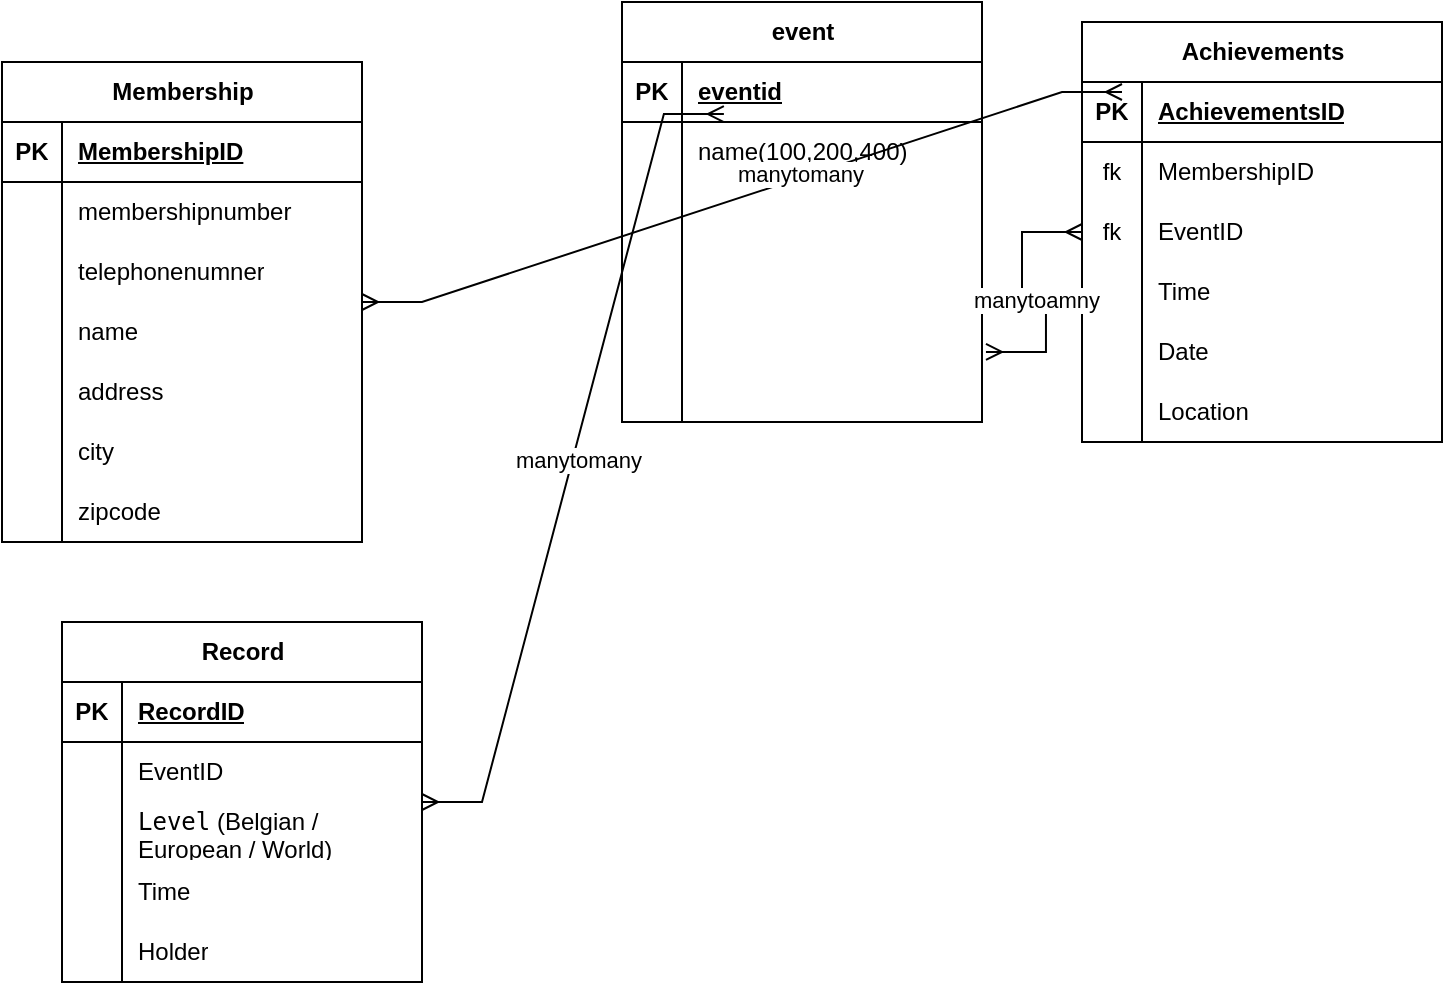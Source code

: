 <mxfile version="28.0.6">
  <diagram name="Page-1" id="AQiXLHSLy7hVD2GIGEuq">
    <mxGraphModel dx="1018" dy="687" grid="1" gridSize="10" guides="1" tooltips="1" connect="1" arrows="1" fold="1" page="1" pageScale="1" pageWidth="827" pageHeight="1169" math="0" shadow="0">
      <root>
        <mxCell id="0" />
        <mxCell id="1" parent="0" />
        <mxCell id="Ji1Gq15rOhEKCbZd07ki-1" value="Membership" style="shape=table;startSize=30;container=1;collapsible=1;childLayout=tableLayout;fixedRows=1;rowLines=0;fontStyle=1;align=center;resizeLast=1;html=1;" vertex="1" parent="1">
          <mxGeometry x="180" y="230" width="180" height="240" as="geometry" />
        </mxCell>
        <mxCell id="Ji1Gq15rOhEKCbZd07ki-2" value="" style="shape=tableRow;horizontal=0;startSize=0;swimlaneHead=0;swimlaneBody=0;fillColor=none;collapsible=0;dropTarget=0;points=[[0,0.5],[1,0.5]];portConstraint=eastwest;top=0;left=0;right=0;bottom=1;" vertex="1" parent="Ji1Gq15rOhEKCbZd07ki-1">
          <mxGeometry y="30" width="180" height="30" as="geometry" />
        </mxCell>
        <mxCell id="Ji1Gq15rOhEKCbZd07ki-3" value="PK" style="shape=partialRectangle;connectable=0;fillColor=none;top=0;left=0;bottom=0;right=0;fontStyle=1;overflow=hidden;whiteSpace=wrap;html=1;" vertex="1" parent="Ji1Gq15rOhEKCbZd07ki-2">
          <mxGeometry width="30" height="30" as="geometry">
            <mxRectangle width="30" height="30" as="alternateBounds" />
          </mxGeometry>
        </mxCell>
        <mxCell id="Ji1Gq15rOhEKCbZd07ki-4" value="MembershipID" style="shape=partialRectangle;connectable=0;fillColor=none;top=0;left=0;bottom=0;right=0;align=left;spacingLeft=6;fontStyle=5;overflow=hidden;whiteSpace=wrap;html=1;" vertex="1" parent="Ji1Gq15rOhEKCbZd07ki-2">
          <mxGeometry x="30" width="150" height="30" as="geometry">
            <mxRectangle width="150" height="30" as="alternateBounds" />
          </mxGeometry>
        </mxCell>
        <mxCell id="Ji1Gq15rOhEKCbZd07ki-5" value="" style="shape=tableRow;horizontal=0;startSize=0;swimlaneHead=0;swimlaneBody=0;fillColor=none;collapsible=0;dropTarget=0;points=[[0,0.5],[1,0.5]];portConstraint=eastwest;top=0;left=0;right=0;bottom=0;" vertex="1" parent="Ji1Gq15rOhEKCbZd07ki-1">
          <mxGeometry y="60" width="180" height="30" as="geometry" />
        </mxCell>
        <mxCell id="Ji1Gq15rOhEKCbZd07ki-6" value="" style="shape=partialRectangle;connectable=0;fillColor=none;top=0;left=0;bottom=0;right=0;editable=1;overflow=hidden;whiteSpace=wrap;html=1;" vertex="1" parent="Ji1Gq15rOhEKCbZd07ki-5">
          <mxGeometry width="30" height="30" as="geometry">
            <mxRectangle width="30" height="30" as="alternateBounds" />
          </mxGeometry>
        </mxCell>
        <mxCell id="Ji1Gq15rOhEKCbZd07ki-7" value="membershipnumber" style="shape=partialRectangle;connectable=0;fillColor=none;top=0;left=0;bottom=0;right=0;align=left;spacingLeft=6;overflow=hidden;whiteSpace=wrap;html=1;" vertex="1" parent="Ji1Gq15rOhEKCbZd07ki-5">
          <mxGeometry x="30" width="150" height="30" as="geometry">
            <mxRectangle width="150" height="30" as="alternateBounds" />
          </mxGeometry>
        </mxCell>
        <mxCell id="Ji1Gq15rOhEKCbZd07ki-17" style="shape=tableRow;horizontal=0;startSize=0;swimlaneHead=0;swimlaneBody=0;fillColor=none;collapsible=0;dropTarget=0;points=[[0,0.5],[1,0.5]];portConstraint=eastwest;top=0;left=0;right=0;bottom=0;" vertex="1" parent="Ji1Gq15rOhEKCbZd07ki-1">
          <mxGeometry y="90" width="180" height="30" as="geometry" />
        </mxCell>
        <mxCell id="Ji1Gq15rOhEKCbZd07ki-18" style="shape=partialRectangle;connectable=0;fillColor=none;top=0;left=0;bottom=0;right=0;editable=1;overflow=hidden;whiteSpace=wrap;html=1;" vertex="1" parent="Ji1Gq15rOhEKCbZd07ki-17">
          <mxGeometry width="30" height="30" as="geometry">
            <mxRectangle width="30" height="30" as="alternateBounds" />
          </mxGeometry>
        </mxCell>
        <mxCell id="Ji1Gq15rOhEKCbZd07ki-19" value="telephonenumner" style="shape=partialRectangle;connectable=0;fillColor=none;top=0;left=0;bottom=0;right=0;align=left;spacingLeft=6;overflow=hidden;whiteSpace=wrap;html=1;" vertex="1" parent="Ji1Gq15rOhEKCbZd07ki-17">
          <mxGeometry x="30" width="150" height="30" as="geometry">
            <mxRectangle width="150" height="30" as="alternateBounds" />
          </mxGeometry>
        </mxCell>
        <mxCell id="Ji1Gq15rOhEKCbZd07ki-8" value="" style="shape=tableRow;horizontal=0;startSize=0;swimlaneHead=0;swimlaneBody=0;fillColor=none;collapsible=0;dropTarget=0;points=[[0,0.5],[1,0.5]];portConstraint=eastwest;top=0;left=0;right=0;bottom=0;" vertex="1" parent="Ji1Gq15rOhEKCbZd07ki-1">
          <mxGeometry y="120" width="180" height="30" as="geometry" />
        </mxCell>
        <mxCell id="Ji1Gq15rOhEKCbZd07ki-9" value="" style="shape=partialRectangle;connectable=0;fillColor=none;top=0;left=0;bottom=0;right=0;editable=1;overflow=hidden;whiteSpace=wrap;html=1;" vertex="1" parent="Ji1Gq15rOhEKCbZd07ki-8">
          <mxGeometry width="30" height="30" as="geometry">
            <mxRectangle width="30" height="30" as="alternateBounds" />
          </mxGeometry>
        </mxCell>
        <mxCell id="Ji1Gq15rOhEKCbZd07ki-10" value="name" style="shape=partialRectangle;connectable=0;fillColor=none;top=0;left=0;bottom=0;right=0;align=left;spacingLeft=6;overflow=hidden;whiteSpace=wrap;html=1;" vertex="1" parent="Ji1Gq15rOhEKCbZd07ki-8">
          <mxGeometry x="30" width="150" height="30" as="geometry">
            <mxRectangle width="150" height="30" as="alternateBounds" />
          </mxGeometry>
        </mxCell>
        <mxCell id="Ji1Gq15rOhEKCbZd07ki-11" value="" style="shape=tableRow;horizontal=0;startSize=0;swimlaneHead=0;swimlaneBody=0;fillColor=none;collapsible=0;dropTarget=0;points=[[0,0.5],[1,0.5]];portConstraint=eastwest;top=0;left=0;right=0;bottom=0;" vertex="1" parent="Ji1Gq15rOhEKCbZd07ki-1">
          <mxGeometry y="150" width="180" height="30" as="geometry" />
        </mxCell>
        <mxCell id="Ji1Gq15rOhEKCbZd07ki-12" value="" style="shape=partialRectangle;connectable=0;fillColor=none;top=0;left=0;bottom=0;right=0;editable=1;overflow=hidden;whiteSpace=wrap;html=1;" vertex="1" parent="Ji1Gq15rOhEKCbZd07ki-11">
          <mxGeometry width="30" height="30" as="geometry">
            <mxRectangle width="30" height="30" as="alternateBounds" />
          </mxGeometry>
        </mxCell>
        <mxCell id="Ji1Gq15rOhEKCbZd07ki-13" value="address" style="shape=partialRectangle;connectable=0;fillColor=none;top=0;left=0;bottom=0;right=0;align=left;spacingLeft=6;overflow=hidden;whiteSpace=wrap;html=1;" vertex="1" parent="Ji1Gq15rOhEKCbZd07ki-11">
          <mxGeometry x="30" width="150" height="30" as="geometry">
            <mxRectangle width="150" height="30" as="alternateBounds" />
          </mxGeometry>
        </mxCell>
        <mxCell id="Ji1Gq15rOhEKCbZd07ki-14" style="shape=tableRow;horizontal=0;startSize=0;swimlaneHead=0;swimlaneBody=0;fillColor=none;collapsible=0;dropTarget=0;points=[[0,0.5],[1,0.5]];portConstraint=eastwest;top=0;left=0;right=0;bottom=0;" vertex="1" parent="Ji1Gq15rOhEKCbZd07ki-1">
          <mxGeometry y="180" width="180" height="30" as="geometry" />
        </mxCell>
        <mxCell id="Ji1Gq15rOhEKCbZd07ki-15" style="shape=partialRectangle;connectable=0;fillColor=none;top=0;left=0;bottom=0;right=0;editable=1;overflow=hidden;whiteSpace=wrap;html=1;" vertex="1" parent="Ji1Gq15rOhEKCbZd07ki-14">
          <mxGeometry width="30" height="30" as="geometry">
            <mxRectangle width="30" height="30" as="alternateBounds" />
          </mxGeometry>
        </mxCell>
        <mxCell id="Ji1Gq15rOhEKCbZd07ki-16" value="city" style="shape=partialRectangle;connectable=0;fillColor=none;top=0;left=0;bottom=0;right=0;align=left;spacingLeft=6;overflow=hidden;whiteSpace=wrap;html=1;" vertex="1" parent="Ji1Gq15rOhEKCbZd07ki-14">
          <mxGeometry x="30" width="150" height="30" as="geometry">
            <mxRectangle width="150" height="30" as="alternateBounds" />
          </mxGeometry>
        </mxCell>
        <mxCell id="Ji1Gq15rOhEKCbZd07ki-20" style="shape=tableRow;horizontal=0;startSize=0;swimlaneHead=0;swimlaneBody=0;fillColor=none;collapsible=0;dropTarget=0;points=[[0,0.5],[1,0.5]];portConstraint=eastwest;top=0;left=0;right=0;bottom=0;" vertex="1" parent="Ji1Gq15rOhEKCbZd07ki-1">
          <mxGeometry y="210" width="180" height="30" as="geometry" />
        </mxCell>
        <mxCell id="Ji1Gq15rOhEKCbZd07ki-21" style="shape=partialRectangle;connectable=0;fillColor=none;top=0;left=0;bottom=0;right=0;editable=1;overflow=hidden;whiteSpace=wrap;html=1;" vertex="1" parent="Ji1Gq15rOhEKCbZd07ki-20">
          <mxGeometry width="30" height="30" as="geometry">
            <mxRectangle width="30" height="30" as="alternateBounds" />
          </mxGeometry>
        </mxCell>
        <mxCell id="Ji1Gq15rOhEKCbZd07ki-22" value="zipcode" style="shape=partialRectangle;connectable=0;fillColor=none;top=0;left=0;bottom=0;right=0;align=left;spacingLeft=6;overflow=hidden;whiteSpace=wrap;html=1;" vertex="1" parent="Ji1Gq15rOhEKCbZd07ki-20">
          <mxGeometry x="30" width="150" height="30" as="geometry">
            <mxRectangle width="150" height="30" as="alternateBounds" />
          </mxGeometry>
        </mxCell>
        <mxCell id="Ji1Gq15rOhEKCbZd07ki-23" value="event" style="shape=table;startSize=30;container=1;collapsible=1;childLayout=tableLayout;fixedRows=1;rowLines=0;fontStyle=1;align=center;resizeLast=1;html=1;" vertex="1" parent="1">
          <mxGeometry x="490" y="200" width="180" height="210" as="geometry" />
        </mxCell>
        <mxCell id="Ji1Gq15rOhEKCbZd07ki-24" value="" style="shape=tableRow;horizontal=0;startSize=0;swimlaneHead=0;swimlaneBody=0;fillColor=none;collapsible=0;dropTarget=0;points=[[0,0.5],[1,0.5]];portConstraint=eastwest;top=0;left=0;right=0;bottom=1;" vertex="1" parent="Ji1Gq15rOhEKCbZd07ki-23">
          <mxGeometry y="30" width="180" height="30" as="geometry" />
        </mxCell>
        <mxCell id="Ji1Gq15rOhEKCbZd07ki-25" value="PK" style="shape=partialRectangle;connectable=0;fillColor=none;top=0;left=0;bottom=0;right=0;fontStyle=1;overflow=hidden;whiteSpace=wrap;html=1;" vertex="1" parent="Ji1Gq15rOhEKCbZd07ki-24">
          <mxGeometry width="30" height="30" as="geometry">
            <mxRectangle width="30" height="30" as="alternateBounds" />
          </mxGeometry>
        </mxCell>
        <mxCell id="Ji1Gq15rOhEKCbZd07ki-26" value="eventid" style="shape=partialRectangle;connectable=0;fillColor=none;top=0;left=0;bottom=0;right=0;align=left;spacingLeft=6;fontStyle=5;overflow=hidden;whiteSpace=wrap;html=1;" vertex="1" parent="Ji1Gq15rOhEKCbZd07ki-24">
          <mxGeometry x="30" width="150" height="30" as="geometry">
            <mxRectangle width="150" height="30" as="alternateBounds" />
          </mxGeometry>
        </mxCell>
        <mxCell id="Ji1Gq15rOhEKCbZd07ki-27" value="" style="shape=tableRow;horizontal=0;startSize=0;swimlaneHead=0;swimlaneBody=0;fillColor=none;collapsible=0;dropTarget=0;points=[[0,0.5],[1,0.5]];portConstraint=eastwest;top=0;left=0;right=0;bottom=0;" vertex="1" parent="Ji1Gq15rOhEKCbZd07ki-23">
          <mxGeometry y="60" width="180" height="30" as="geometry" />
        </mxCell>
        <mxCell id="Ji1Gq15rOhEKCbZd07ki-28" value="" style="shape=partialRectangle;connectable=0;fillColor=none;top=0;left=0;bottom=0;right=0;editable=1;overflow=hidden;whiteSpace=wrap;html=1;" vertex="1" parent="Ji1Gq15rOhEKCbZd07ki-27">
          <mxGeometry width="30" height="30" as="geometry">
            <mxRectangle width="30" height="30" as="alternateBounds" />
          </mxGeometry>
        </mxCell>
        <mxCell id="Ji1Gq15rOhEKCbZd07ki-29" value="name(100,200,400)" style="shape=partialRectangle;connectable=0;fillColor=none;top=0;left=0;bottom=0;right=0;align=left;spacingLeft=6;overflow=hidden;whiteSpace=wrap;html=1;" vertex="1" parent="Ji1Gq15rOhEKCbZd07ki-27">
          <mxGeometry x="30" width="150" height="30" as="geometry">
            <mxRectangle width="150" height="30" as="alternateBounds" />
          </mxGeometry>
        </mxCell>
        <mxCell id="Ji1Gq15rOhEKCbZd07ki-36" style="shape=tableRow;horizontal=0;startSize=0;swimlaneHead=0;swimlaneBody=0;fillColor=none;collapsible=0;dropTarget=0;points=[[0,0.5],[1,0.5]];portConstraint=eastwest;top=0;left=0;right=0;bottom=0;" vertex="1" parent="Ji1Gq15rOhEKCbZd07ki-23">
          <mxGeometry y="90" width="180" height="30" as="geometry" />
        </mxCell>
        <mxCell id="Ji1Gq15rOhEKCbZd07ki-37" style="shape=partialRectangle;connectable=0;fillColor=none;top=0;left=0;bottom=0;right=0;editable=1;overflow=hidden;whiteSpace=wrap;html=1;" vertex="1" parent="Ji1Gq15rOhEKCbZd07ki-36">
          <mxGeometry width="30" height="30" as="geometry">
            <mxRectangle width="30" height="30" as="alternateBounds" />
          </mxGeometry>
        </mxCell>
        <mxCell id="Ji1Gq15rOhEKCbZd07ki-38" value="" style="shape=partialRectangle;connectable=0;fillColor=none;top=0;left=0;bottom=0;right=0;align=left;spacingLeft=6;overflow=hidden;whiteSpace=wrap;html=1;" vertex="1" parent="Ji1Gq15rOhEKCbZd07ki-36">
          <mxGeometry x="30" width="150" height="30" as="geometry">
            <mxRectangle width="150" height="30" as="alternateBounds" />
          </mxGeometry>
        </mxCell>
        <mxCell id="Ji1Gq15rOhEKCbZd07ki-30" value="" style="shape=tableRow;horizontal=0;startSize=0;swimlaneHead=0;swimlaneBody=0;fillColor=none;collapsible=0;dropTarget=0;points=[[0,0.5],[1,0.5]];portConstraint=eastwest;top=0;left=0;right=0;bottom=0;" vertex="1" parent="Ji1Gq15rOhEKCbZd07ki-23">
          <mxGeometry y="120" width="180" height="30" as="geometry" />
        </mxCell>
        <mxCell id="Ji1Gq15rOhEKCbZd07ki-31" value="" style="shape=partialRectangle;connectable=0;fillColor=none;top=0;left=0;bottom=0;right=0;editable=1;overflow=hidden;whiteSpace=wrap;html=1;" vertex="1" parent="Ji1Gq15rOhEKCbZd07ki-30">
          <mxGeometry width="30" height="30" as="geometry">
            <mxRectangle width="30" height="30" as="alternateBounds" />
          </mxGeometry>
        </mxCell>
        <mxCell id="Ji1Gq15rOhEKCbZd07ki-32" value="" style="shape=partialRectangle;connectable=0;fillColor=none;top=0;left=0;bottom=0;right=0;align=left;spacingLeft=6;overflow=hidden;whiteSpace=wrap;html=1;" vertex="1" parent="Ji1Gq15rOhEKCbZd07ki-30">
          <mxGeometry x="30" width="150" height="30" as="geometry">
            <mxRectangle width="150" height="30" as="alternateBounds" />
          </mxGeometry>
        </mxCell>
        <mxCell id="Ji1Gq15rOhEKCbZd07ki-33" value="" style="shape=tableRow;horizontal=0;startSize=0;swimlaneHead=0;swimlaneBody=0;fillColor=none;collapsible=0;dropTarget=0;points=[[0,0.5],[1,0.5]];portConstraint=eastwest;top=0;left=0;right=0;bottom=0;" vertex="1" parent="Ji1Gq15rOhEKCbZd07ki-23">
          <mxGeometry y="150" width="180" height="30" as="geometry" />
        </mxCell>
        <mxCell id="Ji1Gq15rOhEKCbZd07ki-34" value="" style="shape=partialRectangle;connectable=0;fillColor=none;top=0;left=0;bottom=0;right=0;editable=1;overflow=hidden;whiteSpace=wrap;html=1;" vertex="1" parent="Ji1Gq15rOhEKCbZd07ki-33">
          <mxGeometry width="30" height="30" as="geometry">
            <mxRectangle width="30" height="30" as="alternateBounds" />
          </mxGeometry>
        </mxCell>
        <mxCell id="Ji1Gq15rOhEKCbZd07ki-35" value="" style="shape=partialRectangle;connectable=0;fillColor=none;top=0;left=0;bottom=0;right=0;align=left;spacingLeft=6;overflow=hidden;whiteSpace=wrap;html=1;" vertex="1" parent="Ji1Gq15rOhEKCbZd07ki-33">
          <mxGeometry x="30" width="150" height="30" as="geometry">
            <mxRectangle width="150" height="30" as="alternateBounds" />
          </mxGeometry>
        </mxCell>
        <mxCell id="Ji1Gq15rOhEKCbZd07ki-39" style="shape=tableRow;horizontal=0;startSize=0;swimlaneHead=0;swimlaneBody=0;fillColor=none;collapsible=0;dropTarget=0;points=[[0,0.5],[1,0.5]];portConstraint=eastwest;top=0;left=0;right=0;bottom=0;" vertex="1" parent="Ji1Gq15rOhEKCbZd07ki-23">
          <mxGeometry y="180" width="180" height="30" as="geometry" />
        </mxCell>
        <mxCell id="Ji1Gq15rOhEKCbZd07ki-40" style="shape=partialRectangle;connectable=0;fillColor=none;top=0;left=0;bottom=0;right=0;editable=1;overflow=hidden;whiteSpace=wrap;html=1;" vertex="1" parent="Ji1Gq15rOhEKCbZd07ki-39">
          <mxGeometry width="30" height="30" as="geometry">
            <mxRectangle width="30" height="30" as="alternateBounds" />
          </mxGeometry>
        </mxCell>
        <mxCell id="Ji1Gq15rOhEKCbZd07ki-41" value="" style="shape=partialRectangle;connectable=0;fillColor=none;top=0;left=0;bottom=0;right=0;align=left;spacingLeft=6;overflow=hidden;whiteSpace=wrap;html=1;" vertex="1" parent="Ji1Gq15rOhEKCbZd07ki-39">
          <mxGeometry x="30" width="150" height="30" as="geometry">
            <mxRectangle width="150" height="30" as="alternateBounds" />
          </mxGeometry>
        </mxCell>
        <mxCell id="Ji1Gq15rOhEKCbZd07ki-46" value="Achievements" style="shape=table;startSize=30;container=1;collapsible=1;childLayout=tableLayout;fixedRows=1;rowLines=0;fontStyle=1;align=center;resizeLast=1;html=1;" vertex="1" parent="1">
          <mxGeometry x="720" y="210" width="180" height="210" as="geometry" />
        </mxCell>
        <mxCell id="Ji1Gq15rOhEKCbZd07ki-47" value="" style="shape=tableRow;horizontal=0;startSize=0;swimlaneHead=0;swimlaneBody=0;fillColor=none;collapsible=0;dropTarget=0;points=[[0,0.5],[1,0.5]];portConstraint=eastwest;top=0;left=0;right=0;bottom=1;" vertex="1" parent="Ji1Gq15rOhEKCbZd07ki-46">
          <mxGeometry y="30" width="180" height="30" as="geometry" />
        </mxCell>
        <mxCell id="Ji1Gq15rOhEKCbZd07ki-48" value="PK" style="shape=partialRectangle;connectable=0;fillColor=none;top=0;left=0;bottom=0;right=0;fontStyle=1;overflow=hidden;whiteSpace=wrap;html=1;" vertex="1" parent="Ji1Gq15rOhEKCbZd07ki-47">
          <mxGeometry width="30" height="30" as="geometry">
            <mxRectangle width="30" height="30" as="alternateBounds" />
          </mxGeometry>
        </mxCell>
        <mxCell id="Ji1Gq15rOhEKCbZd07ki-49" value="AchievementsID" style="shape=partialRectangle;connectable=0;fillColor=none;top=0;left=0;bottom=0;right=0;align=left;spacingLeft=6;fontStyle=5;overflow=hidden;whiteSpace=wrap;html=1;" vertex="1" parent="Ji1Gq15rOhEKCbZd07ki-47">
          <mxGeometry x="30" width="150" height="30" as="geometry">
            <mxRectangle width="150" height="30" as="alternateBounds" />
          </mxGeometry>
        </mxCell>
        <mxCell id="Ji1Gq15rOhEKCbZd07ki-50" value="" style="shape=tableRow;horizontal=0;startSize=0;swimlaneHead=0;swimlaneBody=0;fillColor=none;collapsible=0;dropTarget=0;points=[[0,0.5],[1,0.5]];portConstraint=eastwest;top=0;left=0;right=0;bottom=0;" vertex="1" parent="Ji1Gq15rOhEKCbZd07ki-46">
          <mxGeometry y="60" width="180" height="30" as="geometry" />
        </mxCell>
        <mxCell id="Ji1Gq15rOhEKCbZd07ki-51" value="fk" style="shape=partialRectangle;connectable=0;fillColor=none;top=0;left=0;bottom=0;right=0;editable=1;overflow=hidden;whiteSpace=wrap;html=1;" vertex="1" parent="Ji1Gq15rOhEKCbZd07ki-50">
          <mxGeometry width="30" height="30" as="geometry">
            <mxRectangle width="30" height="30" as="alternateBounds" />
          </mxGeometry>
        </mxCell>
        <mxCell id="Ji1Gq15rOhEKCbZd07ki-52" value="MembershipID" style="shape=partialRectangle;connectable=0;fillColor=none;top=0;left=0;bottom=0;right=0;align=left;spacingLeft=6;overflow=hidden;whiteSpace=wrap;html=1;" vertex="1" parent="Ji1Gq15rOhEKCbZd07ki-50">
          <mxGeometry x="30" width="150" height="30" as="geometry">
            <mxRectangle width="150" height="30" as="alternateBounds" />
          </mxGeometry>
        </mxCell>
        <mxCell id="Ji1Gq15rOhEKCbZd07ki-53" value="" style="shape=tableRow;horizontal=0;startSize=0;swimlaneHead=0;swimlaneBody=0;fillColor=none;collapsible=0;dropTarget=0;points=[[0,0.5],[1,0.5]];portConstraint=eastwest;top=0;left=0;right=0;bottom=0;" vertex="1" parent="Ji1Gq15rOhEKCbZd07ki-46">
          <mxGeometry y="90" width="180" height="30" as="geometry" />
        </mxCell>
        <mxCell id="Ji1Gq15rOhEKCbZd07ki-54" value="fk" style="shape=partialRectangle;connectable=0;fillColor=none;top=0;left=0;bottom=0;right=0;editable=1;overflow=hidden;whiteSpace=wrap;html=1;" vertex="1" parent="Ji1Gq15rOhEKCbZd07ki-53">
          <mxGeometry width="30" height="30" as="geometry">
            <mxRectangle width="30" height="30" as="alternateBounds" />
          </mxGeometry>
        </mxCell>
        <mxCell id="Ji1Gq15rOhEKCbZd07ki-55" value="EventID" style="shape=partialRectangle;connectable=0;fillColor=none;top=0;left=0;bottom=0;right=0;align=left;spacingLeft=6;overflow=hidden;whiteSpace=wrap;html=1;" vertex="1" parent="Ji1Gq15rOhEKCbZd07ki-53">
          <mxGeometry x="30" width="150" height="30" as="geometry">
            <mxRectangle width="150" height="30" as="alternateBounds" />
          </mxGeometry>
        </mxCell>
        <mxCell id="Ji1Gq15rOhEKCbZd07ki-56" value="" style="shape=tableRow;horizontal=0;startSize=0;swimlaneHead=0;swimlaneBody=0;fillColor=none;collapsible=0;dropTarget=0;points=[[0,0.5],[1,0.5]];portConstraint=eastwest;top=0;left=0;right=0;bottom=0;" vertex="1" parent="Ji1Gq15rOhEKCbZd07ki-46">
          <mxGeometry y="120" width="180" height="30" as="geometry" />
        </mxCell>
        <mxCell id="Ji1Gq15rOhEKCbZd07ki-57" value="" style="shape=partialRectangle;connectable=0;fillColor=none;top=0;left=0;bottom=0;right=0;editable=1;overflow=hidden;whiteSpace=wrap;html=1;" vertex="1" parent="Ji1Gq15rOhEKCbZd07ki-56">
          <mxGeometry width="30" height="30" as="geometry">
            <mxRectangle width="30" height="30" as="alternateBounds" />
          </mxGeometry>
        </mxCell>
        <mxCell id="Ji1Gq15rOhEKCbZd07ki-58" value="Time" style="shape=partialRectangle;connectable=0;fillColor=none;top=0;left=0;bottom=0;right=0;align=left;spacingLeft=6;overflow=hidden;whiteSpace=wrap;html=1;" vertex="1" parent="Ji1Gq15rOhEKCbZd07ki-56">
          <mxGeometry x="30" width="150" height="30" as="geometry">
            <mxRectangle width="150" height="30" as="alternateBounds" />
          </mxGeometry>
        </mxCell>
        <mxCell id="Ji1Gq15rOhEKCbZd07ki-80" style="shape=tableRow;horizontal=0;startSize=0;swimlaneHead=0;swimlaneBody=0;fillColor=none;collapsible=0;dropTarget=0;points=[[0,0.5],[1,0.5]];portConstraint=eastwest;top=0;left=0;right=0;bottom=0;" vertex="1" parent="Ji1Gq15rOhEKCbZd07ki-46">
          <mxGeometry y="150" width="180" height="30" as="geometry" />
        </mxCell>
        <mxCell id="Ji1Gq15rOhEKCbZd07ki-81" style="shape=partialRectangle;connectable=0;fillColor=none;top=0;left=0;bottom=0;right=0;editable=1;overflow=hidden;whiteSpace=wrap;html=1;" vertex="1" parent="Ji1Gq15rOhEKCbZd07ki-80">
          <mxGeometry width="30" height="30" as="geometry">
            <mxRectangle width="30" height="30" as="alternateBounds" />
          </mxGeometry>
        </mxCell>
        <mxCell id="Ji1Gq15rOhEKCbZd07ki-82" value="Date" style="shape=partialRectangle;connectable=0;fillColor=none;top=0;left=0;bottom=0;right=0;align=left;spacingLeft=6;overflow=hidden;whiteSpace=wrap;html=1;" vertex="1" parent="Ji1Gq15rOhEKCbZd07ki-80">
          <mxGeometry x="30" width="150" height="30" as="geometry">
            <mxRectangle width="150" height="30" as="alternateBounds" />
          </mxGeometry>
        </mxCell>
        <mxCell id="Ji1Gq15rOhEKCbZd07ki-83" style="shape=tableRow;horizontal=0;startSize=0;swimlaneHead=0;swimlaneBody=0;fillColor=none;collapsible=0;dropTarget=0;points=[[0,0.5],[1,0.5]];portConstraint=eastwest;top=0;left=0;right=0;bottom=0;" vertex="1" parent="Ji1Gq15rOhEKCbZd07ki-46">
          <mxGeometry y="180" width="180" height="30" as="geometry" />
        </mxCell>
        <mxCell id="Ji1Gq15rOhEKCbZd07ki-84" style="shape=partialRectangle;connectable=0;fillColor=none;top=0;left=0;bottom=0;right=0;editable=1;overflow=hidden;whiteSpace=wrap;html=1;" vertex="1" parent="Ji1Gq15rOhEKCbZd07ki-83">
          <mxGeometry width="30" height="30" as="geometry">
            <mxRectangle width="30" height="30" as="alternateBounds" />
          </mxGeometry>
        </mxCell>
        <mxCell id="Ji1Gq15rOhEKCbZd07ki-85" value="Location" style="shape=partialRectangle;connectable=0;fillColor=none;top=0;left=0;bottom=0;right=0;align=left;spacingLeft=6;overflow=hidden;whiteSpace=wrap;html=1;" vertex="1" parent="Ji1Gq15rOhEKCbZd07ki-83">
          <mxGeometry x="30" width="150" height="30" as="geometry">
            <mxRectangle width="150" height="30" as="alternateBounds" />
          </mxGeometry>
        </mxCell>
        <mxCell id="Ji1Gq15rOhEKCbZd07ki-60" value="" style="edgeStyle=entityRelationEdgeStyle;fontSize=12;html=1;endArrow=ERmany;startArrow=ERmany;rounded=0;exitX=1.011;exitY=0.833;exitDx=0;exitDy=0;exitPerimeter=0;" edge="1" parent="1" source="Ji1Gq15rOhEKCbZd07ki-33" target="Ji1Gq15rOhEKCbZd07ki-53">
          <mxGeometry width="100" height="100" relative="1" as="geometry">
            <mxPoint x="360" y="410" as="sourcePoint" />
            <mxPoint x="460" y="310" as="targetPoint" />
          </mxGeometry>
        </mxCell>
        <mxCell id="Ji1Gq15rOhEKCbZd07ki-61" value="manytoamny" style="edgeLabel;html=1;align=center;verticalAlign=middle;resizable=0;points=[];" vertex="1" connectable="0" parent="Ji1Gq15rOhEKCbZd07ki-60">
          <mxGeometry x="-0.016" y="4" relative="1" as="geometry">
            <mxPoint as="offset" />
          </mxGeometry>
        </mxCell>
        <mxCell id="Ji1Gq15rOhEKCbZd07ki-62" value="" style="edgeStyle=entityRelationEdgeStyle;fontSize=12;html=1;endArrow=ERmany;startArrow=ERmany;rounded=0;" edge="1" parent="1" source="Ji1Gq15rOhEKCbZd07ki-1">
          <mxGeometry width="100" height="100" relative="1" as="geometry">
            <mxPoint x="590" y="350" as="sourcePoint" />
            <mxPoint x="740" y="245" as="targetPoint" />
          </mxGeometry>
        </mxCell>
        <mxCell id="Ji1Gq15rOhEKCbZd07ki-63" value="manytomany" style="edgeLabel;html=1;align=center;verticalAlign=middle;resizable=0;points=[];" vertex="1" connectable="0" parent="Ji1Gq15rOhEKCbZd07ki-62">
          <mxGeometry x="0.155" y="1" relative="1" as="geometry">
            <mxPoint y="-1" as="offset" />
          </mxGeometry>
        </mxCell>
        <mxCell id="Ji1Gq15rOhEKCbZd07ki-86" value="Record" style="shape=table;startSize=30;container=1;collapsible=1;childLayout=tableLayout;fixedRows=1;rowLines=0;fontStyle=1;align=center;resizeLast=1;html=1;" vertex="1" parent="1">
          <mxGeometry x="210" y="510" width="180" height="180" as="geometry" />
        </mxCell>
        <mxCell id="Ji1Gq15rOhEKCbZd07ki-87" value="" style="shape=tableRow;horizontal=0;startSize=0;swimlaneHead=0;swimlaneBody=0;fillColor=none;collapsible=0;dropTarget=0;points=[[0,0.5],[1,0.5]];portConstraint=eastwest;top=0;left=0;right=0;bottom=1;" vertex="1" parent="Ji1Gq15rOhEKCbZd07ki-86">
          <mxGeometry y="30" width="180" height="30" as="geometry" />
        </mxCell>
        <mxCell id="Ji1Gq15rOhEKCbZd07ki-88" value="PK" style="shape=partialRectangle;connectable=0;fillColor=none;top=0;left=0;bottom=0;right=0;fontStyle=1;overflow=hidden;whiteSpace=wrap;html=1;" vertex="1" parent="Ji1Gq15rOhEKCbZd07ki-87">
          <mxGeometry width="30" height="30" as="geometry">
            <mxRectangle width="30" height="30" as="alternateBounds" />
          </mxGeometry>
        </mxCell>
        <mxCell id="Ji1Gq15rOhEKCbZd07ki-89" value="RecordID" style="shape=partialRectangle;connectable=0;fillColor=none;top=0;left=0;bottom=0;right=0;align=left;spacingLeft=6;fontStyle=5;overflow=hidden;whiteSpace=wrap;html=1;" vertex="1" parent="Ji1Gq15rOhEKCbZd07ki-87">
          <mxGeometry x="30" width="150" height="30" as="geometry">
            <mxRectangle width="150" height="30" as="alternateBounds" />
          </mxGeometry>
        </mxCell>
        <mxCell id="Ji1Gq15rOhEKCbZd07ki-90" value="" style="shape=tableRow;horizontal=0;startSize=0;swimlaneHead=0;swimlaneBody=0;fillColor=none;collapsible=0;dropTarget=0;points=[[0,0.5],[1,0.5]];portConstraint=eastwest;top=0;left=0;right=0;bottom=0;" vertex="1" parent="Ji1Gq15rOhEKCbZd07ki-86">
          <mxGeometry y="60" width="180" height="30" as="geometry" />
        </mxCell>
        <mxCell id="Ji1Gq15rOhEKCbZd07ki-91" value="" style="shape=partialRectangle;connectable=0;fillColor=none;top=0;left=0;bottom=0;right=0;editable=1;overflow=hidden;whiteSpace=wrap;html=1;" vertex="1" parent="Ji1Gq15rOhEKCbZd07ki-90">
          <mxGeometry width="30" height="30" as="geometry">
            <mxRectangle width="30" height="30" as="alternateBounds" />
          </mxGeometry>
        </mxCell>
        <mxCell id="Ji1Gq15rOhEKCbZd07ki-92" value="EventID" style="shape=partialRectangle;connectable=0;fillColor=none;top=0;left=0;bottom=0;right=0;align=left;spacingLeft=6;overflow=hidden;whiteSpace=wrap;html=1;" vertex="1" parent="Ji1Gq15rOhEKCbZd07ki-90">
          <mxGeometry x="30" width="150" height="30" as="geometry">
            <mxRectangle width="150" height="30" as="alternateBounds" />
          </mxGeometry>
        </mxCell>
        <mxCell id="Ji1Gq15rOhEKCbZd07ki-93" value="" style="shape=tableRow;horizontal=0;startSize=0;swimlaneHead=0;swimlaneBody=0;fillColor=none;collapsible=0;dropTarget=0;points=[[0,0.5],[1,0.5]];portConstraint=eastwest;top=0;left=0;right=0;bottom=0;" vertex="1" parent="Ji1Gq15rOhEKCbZd07ki-86">
          <mxGeometry y="90" width="180" height="30" as="geometry" />
        </mxCell>
        <mxCell id="Ji1Gq15rOhEKCbZd07ki-94" value="" style="shape=partialRectangle;connectable=0;fillColor=none;top=0;left=0;bottom=0;right=0;editable=1;overflow=hidden;whiteSpace=wrap;html=1;" vertex="1" parent="Ji1Gq15rOhEKCbZd07ki-93">
          <mxGeometry width="30" height="30" as="geometry">
            <mxRectangle width="30" height="30" as="alternateBounds" />
          </mxGeometry>
        </mxCell>
        <mxCell id="Ji1Gq15rOhEKCbZd07ki-95" value="&lt;code data-end=&quot;1097&quot; data-start=&quot;1090&quot;&gt;Level&lt;/code&gt; (Belgian / European / World)" style="shape=partialRectangle;connectable=0;fillColor=none;top=0;left=0;bottom=0;right=0;align=left;spacingLeft=6;overflow=hidden;whiteSpace=wrap;html=1;" vertex="1" parent="Ji1Gq15rOhEKCbZd07ki-93">
          <mxGeometry x="30" width="150" height="30" as="geometry">
            <mxRectangle width="150" height="30" as="alternateBounds" />
          </mxGeometry>
        </mxCell>
        <mxCell id="Ji1Gq15rOhEKCbZd07ki-96" value="" style="shape=tableRow;horizontal=0;startSize=0;swimlaneHead=0;swimlaneBody=0;fillColor=none;collapsible=0;dropTarget=0;points=[[0,0.5],[1,0.5]];portConstraint=eastwest;top=0;left=0;right=0;bottom=0;" vertex="1" parent="Ji1Gq15rOhEKCbZd07ki-86">
          <mxGeometry y="120" width="180" height="30" as="geometry" />
        </mxCell>
        <mxCell id="Ji1Gq15rOhEKCbZd07ki-97" value="" style="shape=partialRectangle;connectable=0;fillColor=none;top=0;left=0;bottom=0;right=0;editable=1;overflow=hidden;whiteSpace=wrap;html=1;" vertex="1" parent="Ji1Gq15rOhEKCbZd07ki-96">
          <mxGeometry width="30" height="30" as="geometry">
            <mxRectangle width="30" height="30" as="alternateBounds" />
          </mxGeometry>
        </mxCell>
        <mxCell id="Ji1Gq15rOhEKCbZd07ki-98" value="Time" style="shape=partialRectangle;connectable=0;fillColor=none;top=0;left=0;bottom=0;right=0;align=left;spacingLeft=6;overflow=hidden;whiteSpace=wrap;html=1;" vertex="1" parent="Ji1Gq15rOhEKCbZd07ki-96">
          <mxGeometry x="30" width="150" height="30" as="geometry">
            <mxRectangle width="150" height="30" as="alternateBounds" />
          </mxGeometry>
        </mxCell>
        <mxCell id="Ji1Gq15rOhEKCbZd07ki-99" style="shape=tableRow;horizontal=0;startSize=0;swimlaneHead=0;swimlaneBody=0;fillColor=none;collapsible=0;dropTarget=0;points=[[0,0.5],[1,0.5]];portConstraint=eastwest;top=0;left=0;right=0;bottom=0;" vertex="1" parent="Ji1Gq15rOhEKCbZd07ki-86">
          <mxGeometry y="150" width="180" height="30" as="geometry" />
        </mxCell>
        <mxCell id="Ji1Gq15rOhEKCbZd07ki-100" style="shape=partialRectangle;connectable=0;fillColor=none;top=0;left=0;bottom=0;right=0;editable=1;overflow=hidden;whiteSpace=wrap;html=1;" vertex="1" parent="Ji1Gq15rOhEKCbZd07ki-99">
          <mxGeometry width="30" height="30" as="geometry">
            <mxRectangle width="30" height="30" as="alternateBounds" />
          </mxGeometry>
        </mxCell>
        <mxCell id="Ji1Gq15rOhEKCbZd07ki-101" value="Holder" style="shape=partialRectangle;connectable=0;fillColor=none;top=0;left=0;bottom=0;right=0;align=left;spacingLeft=6;overflow=hidden;whiteSpace=wrap;html=1;" vertex="1" parent="Ji1Gq15rOhEKCbZd07ki-99">
          <mxGeometry x="30" width="150" height="30" as="geometry">
            <mxRectangle width="150" height="30" as="alternateBounds" />
          </mxGeometry>
        </mxCell>
        <mxCell id="Ji1Gq15rOhEKCbZd07ki-102" value="" style="edgeStyle=entityRelationEdgeStyle;fontSize=12;html=1;endArrow=ERmany;startArrow=ERmany;rounded=0;entryX=0.283;entryY=-0.133;entryDx=0;entryDy=0;entryPerimeter=0;" edge="1" parent="1" source="Ji1Gq15rOhEKCbZd07ki-86" target="Ji1Gq15rOhEKCbZd07ki-27">
          <mxGeometry width="100" height="100" relative="1" as="geometry">
            <mxPoint x="360" y="410" as="sourcePoint" />
            <mxPoint x="460" y="310" as="targetPoint" />
          </mxGeometry>
        </mxCell>
        <mxCell id="Ji1Gq15rOhEKCbZd07ki-103" value="manytomany" style="edgeLabel;html=1;align=center;verticalAlign=middle;resizable=0;points=[];" vertex="1" connectable="0" parent="Ji1Gq15rOhEKCbZd07ki-102">
          <mxGeometry x="-0.003" y="-2" relative="1" as="geometry">
            <mxPoint as="offset" />
          </mxGeometry>
        </mxCell>
      </root>
    </mxGraphModel>
  </diagram>
</mxfile>
